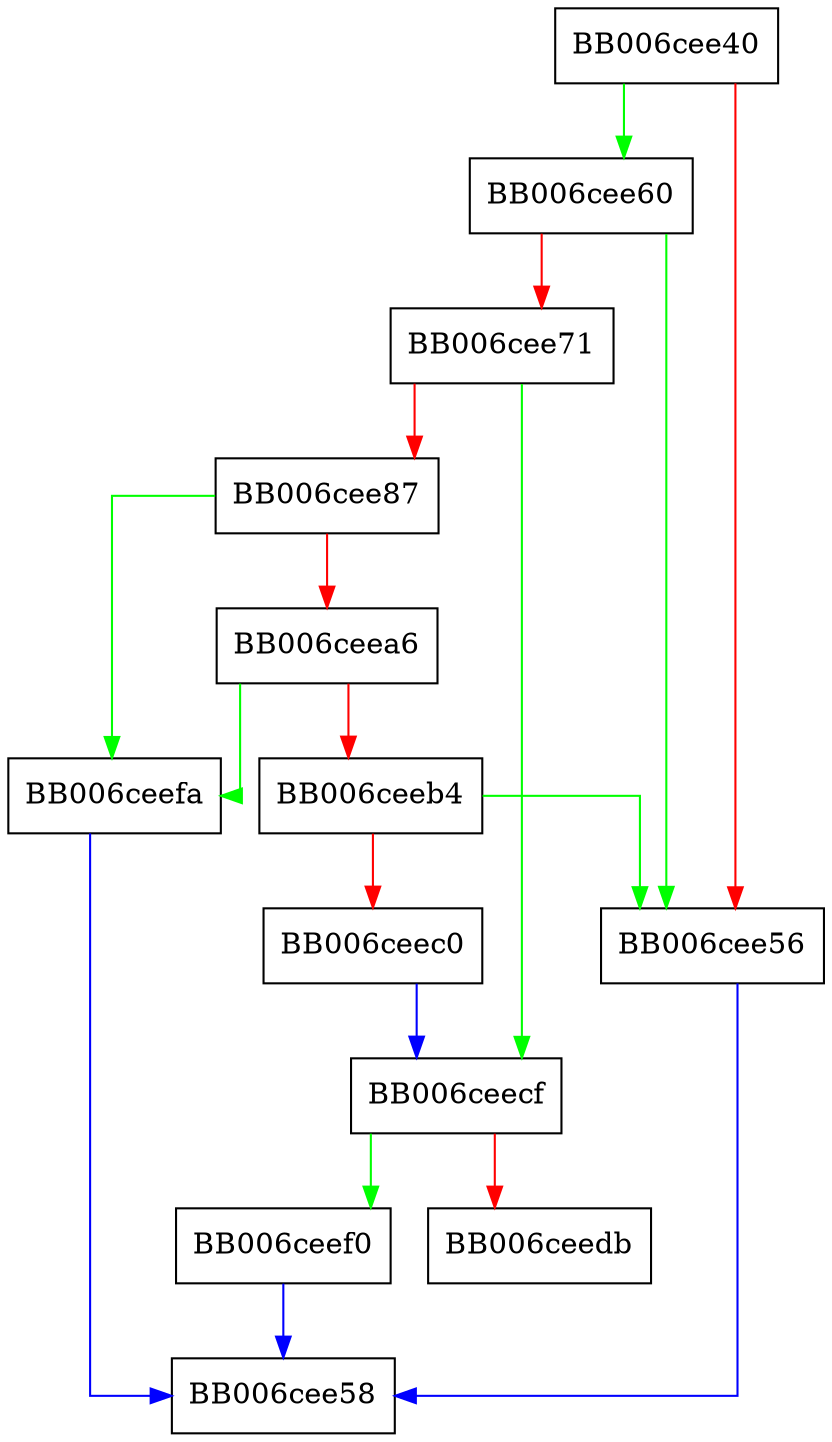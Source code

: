 digraph eckem_decapsulate_init {
  node [shape="box"];
  graph [splines=ortho];
  BB006cee40 -> BB006cee60 [color="green"];
  BB006cee40 -> BB006cee56 [color="red"];
  BB006cee56 -> BB006cee58 [color="blue"];
  BB006cee60 -> BB006cee56 [color="green"];
  BB006cee60 -> BB006cee71 [color="red"];
  BB006cee71 -> BB006ceecf [color="green"];
  BB006cee71 -> BB006cee87 [color="red"];
  BB006cee87 -> BB006ceefa [color="green"];
  BB006cee87 -> BB006ceea6 [color="red"];
  BB006ceea6 -> BB006ceefa [color="green"];
  BB006ceea6 -> BB006ceeb4 [color="red"];
  BB006ceeb4 -> BB006cee56 [color="green"];
  BB006ceeb4 -> BB006ceec0 [color="red"];
  BB006ceec0 -> BB006ceecf [color="blue"];
  BB006ceecf -> BB006ceef0 [color="green"];
  BB006ceecf -> BB006ceedb [color="red"];
  BB006ceef0 -> BB006cee58 [color="blue"];
  BB006ceefa -> BB006cee58 [color="blue"];
}